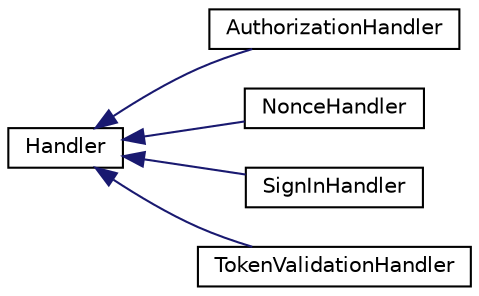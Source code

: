 digraph "Graphical Class Hierarchy"
{
 // LATEX_PDF_SIZE
  edge [fontname="Helvetica",fontsize="10",labelfontname="Helvetica",labelfontsize="10"];
  node [fontname="Helvetica",fontsize="10",shape=record];
  rankdir="LR";
  Node0 [label="Handler",height=0.2,width=0.4,color="black", fillcolor="white", style="filled",URL="$classHandler.html",tooltip=" "];
  Node0 -> Node1 [dir="back",color="midnightblue",fontsize="10",style="solid",fontname="Helvetica"];
  Node1 [label="AuthorizationHandler",height=0.2,width=0.4,color="black", fillcolor="white", style="filled",URL="$classAuthorizationHandler.html",tooltip=" "];
  Node0 -> Node2 [dir="back",color="midnightblue",fontsize="10",style="solid",fontname="Helvetica"];
  Node2 [label="NonceHandler",height=0.2,width=0.4,color="black", fillcolor="white", style="filled",URL="$classNonceHandler.html",tooltip=" "];
  Node0 -> Node3 [dir="back",color="midnightblue",fontsize="10",style="solid",fontname="Helvetica"];
  Node3 [label="SignInHandler",height=0.2,width=0.4,color="black", fillcolor="white", style="filled",URL="$classSignInHandler.html",tooltip=" "];
  Node0 -> Node4 [dir="back",color="midnightblue",fontsize="10",style="solid",fontname="Helvetica"];
  Node4 [label="TokenValidationHandler",height=0.2,width=0.4,color="black", fillcolor="white", style="filled",URL="$classTokenValidationHandler.html",tooltip=" "];
}
